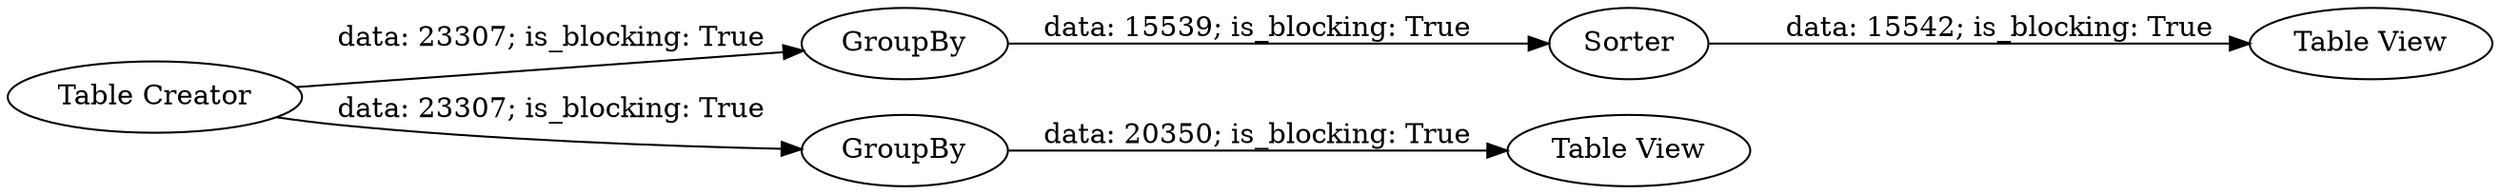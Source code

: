digraph {
	"-1017787849640722376_1" [label=GroupBy]
	"-1017787849640722376_6" [label="Table View"]
	"-1017787849640722376_3" [label=GroupBy]
	"-1017787849640722376_2" [label="Table Creator"]
	"-1017787849640722376_4" [label=Sorter]
	"-1017787849640722376_7" [label="Table View"]
	"-1017787849640722376_3" -> "-1017787849640722376_7" [label="data: 20350; is_blocking: True"]
	"-1017787849640722376_2" -> "-1017787849640722376_3" [label="data: 23307; is_blocking: True"]
	"-1017787849640722376_2" -> "-1017787849640722376_1" [label="data: 23307; is_blocking: True"]
	"-1017787849640722376_1" -> "-1017787849640722376_4" [label="data: 15539; is_blocking: True"]
	"-1017787849640722376_4" -> "-1017787849640722376_6" [label="data: 15542; is_blocking: True"]
	rankdir=LR
}
